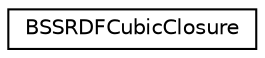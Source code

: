 digraph G
{
  edge [fontname="Helvetica",fontsize="10",labelfontname="Helvetica",labelfontsize="10"];
  node [fontname="Helvetica",fontsize="10",shape=record];
  rankdir=LR;
  Node1 [label="BSSRDFCubicClosure",height=0.2,width=0.4,color="black", fillcolor="white", style="filled",URL="$d3/dd2/classBSSRDFCubicClosure.html"];
}
